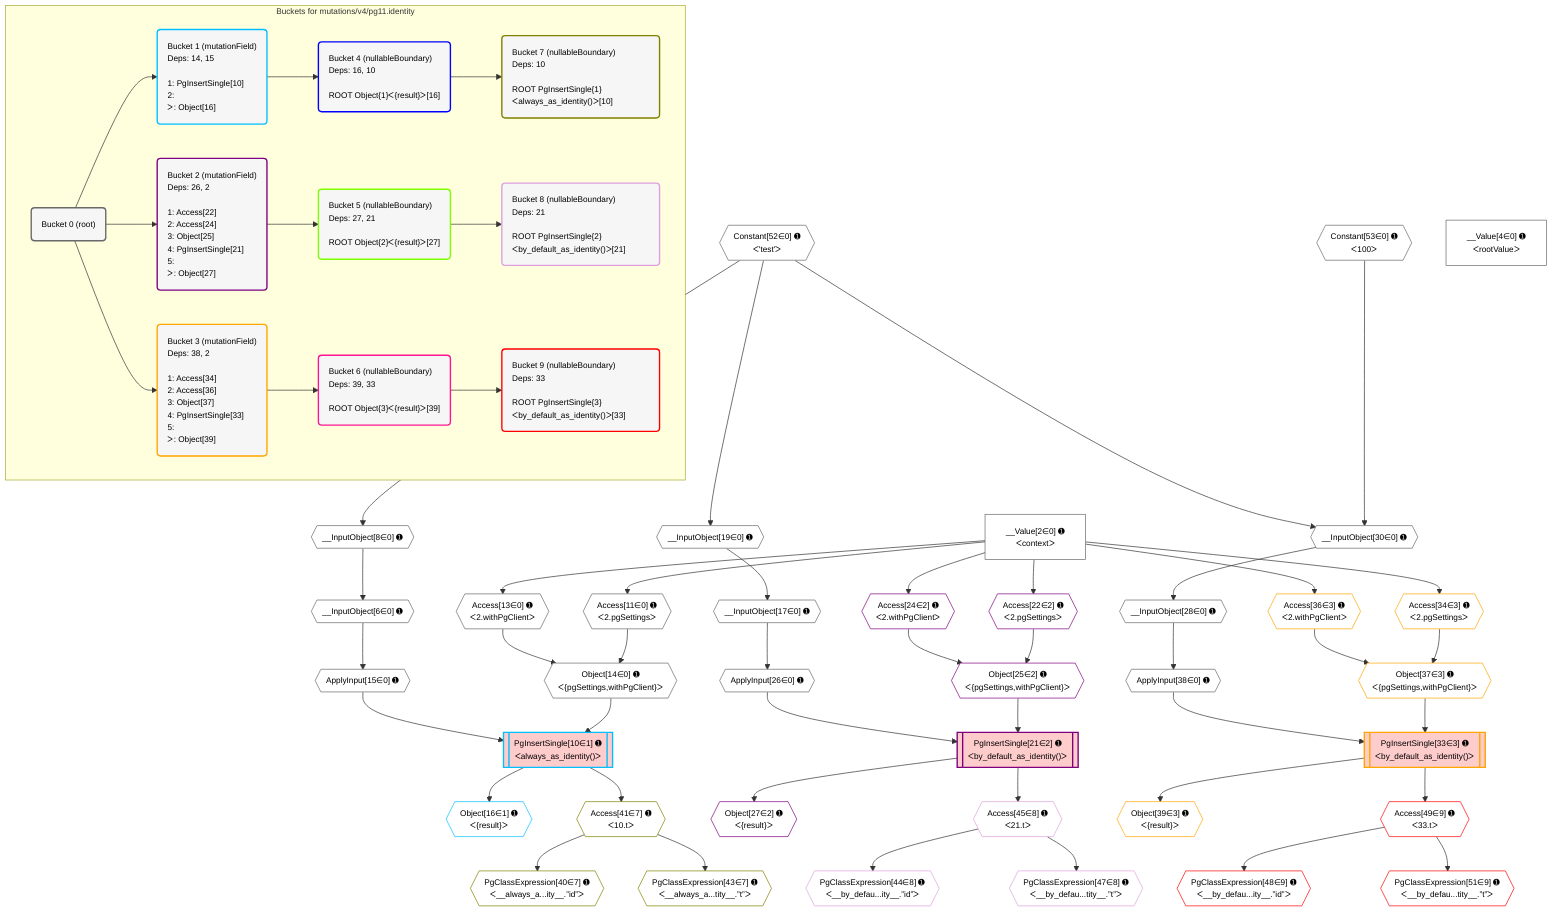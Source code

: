 %%{init: {'themeVariables': { 'fontSize': '12px'}}}%%
graph TD
    classDef path fill:#eee,stroke:#000,color:#000
    classDef plan fill:#fff,stroke-width:1px,color:#000
    classDef itemplan fill:#fff,stroke-width:2px,color:#000
    classDef unbatchedplan fill:#dff,stroke-width:1px,color:#000
    classDef sideeffectplan fill:#fcc,stroke-width:2px,color:#000
    classDef bucket fill:#f6f6f6,color:#000,stroke-width:2px,text-align:left

    subgraph "Buckets for mutations/v4/pg11.identity"
    Bucket0("Bucket 0 (root)"):::bucket
    Bucket1("Bucket 1 (mutationField)<br />Deps: 14, 15<br /><br />1: PgInsertSingle[10]<br />2: <br />ᐳ: Object[16]"):::bucket
    Bucket2("Bucket 2 (mutationField)<br />Deps: 26, 2<br /><br />1: Access[22]<br />2: Access[24]<br />3: Object[25]<br />4: PgInsertSingle[21]<br />5: <br />ᐳ: Object[27]"):::bucket
    Bucket3("Bucket 3 (mutationField)<br />Deps: 38, 2<br /><br />1: Access[34]<br />2: Access[36]<br />3: Object[37]<br />4: PgInsertSingle[33]<br />5: <br />ᐳ: Object[39]"):::bucket
    Bucket4("Bucket 4 (nullableBoundary)<br />Deps: 16, 10<br /><br />ROOT Object{1}ᐸ{result}ᐳ[16]"):::bucket
    Bucket5("Bucket 5 (nullableBoundary)<br />Deps: 27, 21<br /><br />ROOT Object{2}ᐸ{result}ᐳ[27]"):::bucket
    Bucket6("Bucket 6 (nullableBoundary)<br />Deps: 39, 33<br /><br />ROOT Object{3}ᐸ{result}ᐳ[39]"):::bucket
    Bucket7("Bucket 7 (nullableBoundary)<br />Deps: 10<br /><br />ROOT PgInsertSingle{1}ᐸalways_as_identity()ᐳ[10]"):::bucket
    Bucket8("Bucket 8 (nullableBoundary)<br />Deps: 21<br /><br />ROOT PgInsertSingle{2}ᐸby_default_as_identity()ᐳ[21]"):::bucket
    Bucket9("Bucket 9 (nullableBoundary)<br />Deps: 33<br /><br />ROOT PgInsertSingle{3}ᐸby_default_as_identity()ᐳ[33]"):::bucket
    end
    Bucket0 --> Bucket1 & Bucket2 & Bucket3
    Bucket1 --> Bucket4
    Bucket2 --> Bucket5
    Bucket3 --> Bucket6
    Bucket4 --> Bucket7
    Bucket5 --> Bucket8
    Bucket6 --> Bucket9

    %% plan dependencies
    __InputObject6{{"__InputObject[6∈0] ➊"}}:::plan
    __InputObject8{{"__InputObject[8∈0] ➊"}}:::plan
    __InputObject8 --> __InputObject6
    Object14{{"Object[14∈0] ➊<br />ᐸ{pgSettings,withPgClient}ᐳ"}}:::plan
    Access11{{"Access[11∈0] ➊<br />ᐸ2.pgSettingsᐳ"}}:::plan
    Access13{{"Access[13∈0] ➊<br />ᐸ2.withPgClientᐳ"}}:::plan
    Access11 & Access13 --> Object14
    __InputObject17{{"__InputObject[17∈0] ➊"}}:::plan
    __InputObject19{{"__InputObject[19∈0] ➊"}}:::plan
    __InputObject19 --> __InputObject17
    Constant52{{"Constant[52∈0] ➊<br />ᐸ'test'ᐳ"}}:::plan
    Constant52 --> __InputObject19
    __InputObject28{{"__InputObject[28∈0] ➊"}}:::plan
    __InputObject30{{"__InputObject[30∈0] ➊"}}:::plan
    __InputObject30 --> __InputObject28
    Constant53{{"Constant[53∈0] ➊<br />ᐸ100ᐳ"}}:::plan
    Constant53 & Constant52 --> __InputObject30
    Constant52 --> __InputObject8
    __Value2["__Value[2∈0] ➊<br />ᐸcontextᐳ"]:::plan
    __Value2 --> Access11
    __Value2 --> Access13
    ApplyInput15{{"ApplyInput[15∈0] ➊"}}:::plan
    __InputObject6 --> ApplyInput15
    ApplyInput26{{"ApplyInput[26∈0] ➊"}}:::plan
    __InputObject17 --> ApplyInput26
    ApplyInput38{{"ApplyInput[38∈0] ➊"}}:::plan
    __InputObject28 --> ApplyInput38
    __Value4["__Value[4∈0] ➊<br />ᐸrootValueᐳ"]:::plan
    PgInsertSingle10[["PgInsertSingle[10∈1] ➊<br />ᐸalways_as_identity()ᐳ"]]:::sideeffectplan
    Object14 & ApplyInput15 --> PgInsertSingle10
    Object16{{"Object[16∈1] ➊<br />ᐸ{result}ᐳ"}}:::plan
    PgInsertSingle10 --> Object16
    PgClassExpression40{{"PgClassExpression[40∈7] ➊<br />ᐸ__always_a...ity__.”id”ᐳ"}}:::plan
    Access41{{"Access[41∈7] ➊<br />ᐸ10.tᐳ"}}:::plan
    Access41 --> PgClassExpression40
    PgInsertSingle10 --> Access41
    PgClassExpression43{{"PgClassExpression[43∈7] ➊<br />ᐸ__always_a...tity__.”t”ᐳ"}}:::plan
    Access41 --> PgClassExpression43
    PgInsertSingle21[["PgInsertSingle[21∈2] ➊<br />ᐸby_default_as_identity()ᐳ"]]:::sideeffectplan
    Object25{{"Object[25∈2] ➊<br />ᐸ{pgSettings,withPgClient}ᐳ"}}:::plan
    Object25 & ApplyInput26 --> PgInsertSingle21
    Access22{{"Access[22∈2] ➊<br />ᐸ2.pgSettingsᐳ"}}:::plan
    Access24{{"Access[24∈2] ➊<br />ᐸ2.withPgClientᐳ"}}:::plan
    Access22 & Access24 --> Object25
    __Value2 --> Access22
    __Value2 --> Access24
    Object27{{"Object[27∈2] ➊<br />ᐸ{result}ᐳ"}}:::plan
    PgInsertSingle21 --> Object27
    PgClassExpression44{{"PgClassExpression[44∈8] ➊<br />ᐸ__by_defau...ity__.”id”ᐳ"}}:::plan
    Access45{{"Access[45∈8] ➊<br />ᐸ21.tᐳ"}}:::plan
    Access45 --> PgClassExpression44
    PgInsertSingle21 --> Access45
    PgClassExpression47{{"PgClassExpression[47∈8] ➊<br />ᐸ__by_defau...tity__.”t”ᐳ"}}:::plan
    Access45 --> PgClassExpression47
    PgInsertSingle33[["PgInsertSingle[33∈3] ➊<br />ᐸby_default_as_identity()ᐳ"]]:::sideeffectplan
    Object37{{"Object[37∈3] ➊<br />ᐸ{pgSettings,withPgClient}ᐳ"}}:::plan
    Object37 & ApplyInput38 --> PgInsertSingle33
    Access34{{"Access[34∈3] ➊<br />ᐸ2.pgSettingsᐳ"}}:::plan
    Access36{{"Access[36∈3] ➊<br />ᐸ2.withPgClientᐳ"}}:::plan
    Access34 & Access36 --> Object37
    __Value2 --> Access34
    __Value2 --> Access36
    Object39{{"Object[39∈3] ➊<br />ᐸ{result}ᐳ"}}:::plan
    PgInsertSingle33 --> Object39
    PgClassExpression48{{"PgClassExpression[48∈9] ➊<br />ᐸ__by_defau...ity__.”id”ᐳ"}}:::plan
    Access49{{"Access[49∈9] ➊<br />ᐸ33.tᐳ"}}:::plan
    Access49 --> PgClassExpression48
    PgInsertSingle33 --> Access49
    PgClassExpression51{{"PgClassExpression[51∈9] ➊<br />ᐸ__by_defau...tity__.”t”ᐳ"}}:::plan
    Access49 --> PgClassExpression51

    %% define steps
    classDef bucket0 stroke:#696969
    class Bucket0,__Value2,__Value4,__InputObject6,__InputObject8,Access11,Access13,Object14,ApplyInput15,__InputObject17,__InputObject19,ApplyInput26,__InputObject28,__InputObject30,ApplyInput38,Constant52,Constant53 bucket0
    classDef bucket1 stroke:#00bfff
    class Bucket1,PgInsertSingle10,Object16 bucket1
    classDef bucket2 stroke:#7f007f
    class Bucket2,PgInsertSingle21,Access22,Access24,Object25,Object27 bucket2
    classDef bucket3 stroke:#ffa500
    class Bucket3,PgInsertSingle33,Access34,Access36,Object37,Object39 bucket3
    classDef bucket4 stroke:#0000ff
    class Bucket4 bucket4
    classDef bucket5 stroke:#7fff00
    class Bucket5 bucket5
    classDef bucket6 stroke:#ff1493
    class Bucket6 bucket6
    classDef bucket7 stroke:#808000
    class Bucket7,PgClassExpression40,Access41,PgClassExpression43 bucket7
    classDef bucket8 stroke:#dda0dd
    class Bucket8,PgClassExpression44,Access45,PgClassExpression47 bucket8
    classDef bucket9 stroke:#ff0000
    class Bucket9,PgClassExpression48,Access49,PgClassExpression51 bucket9